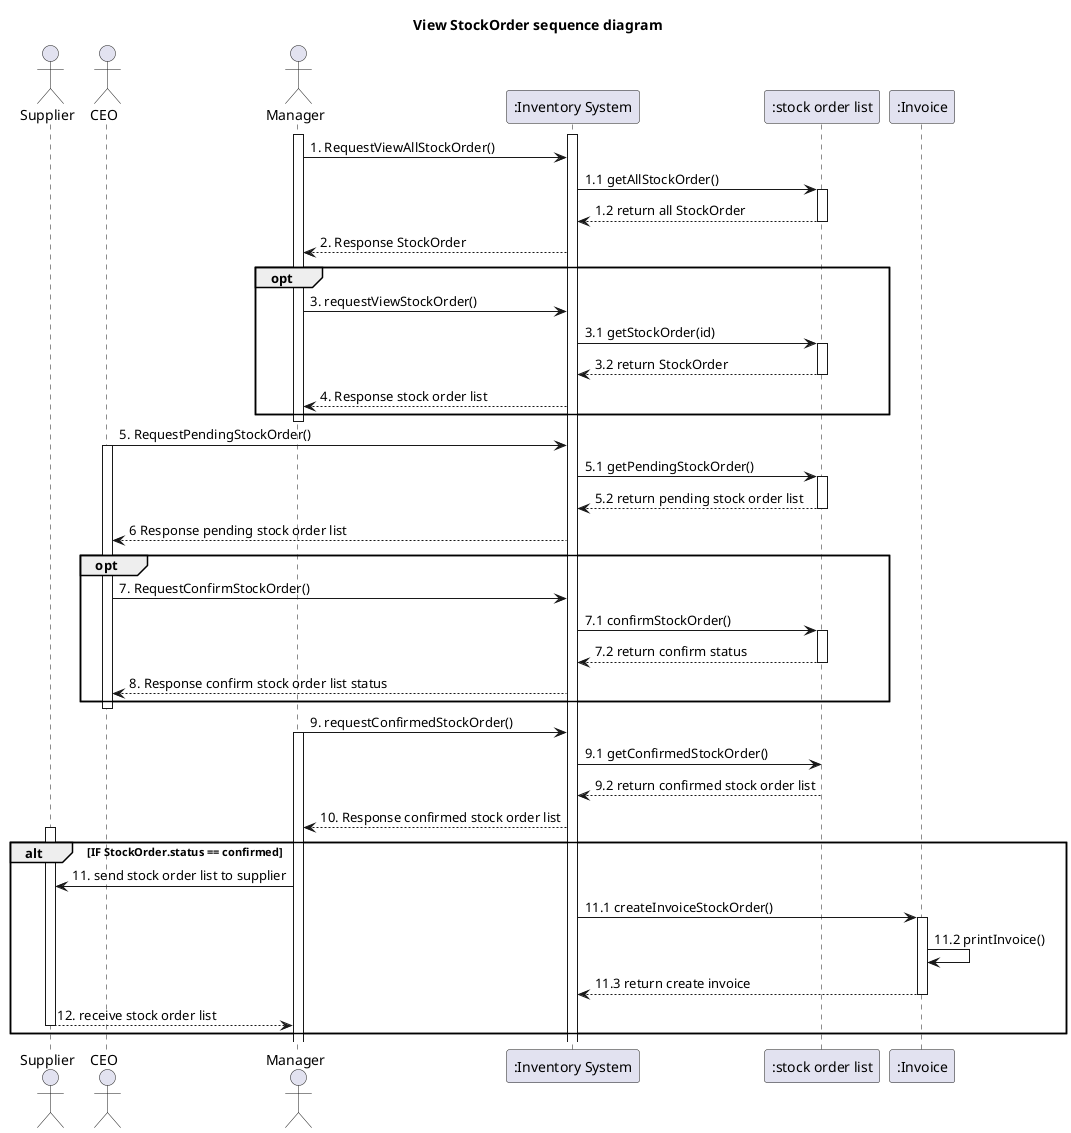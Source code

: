 @startuml
'example
title View StockOrder sequence diagram


actor Supplier as actorSupplier
actor CEO as actorCEO
actor Manager as actorManager
participant ":Inventory System" as InventorySystem
participant ":stock order list" as classStockOrder
participant ":Invoice" as classInvoice
activate actorManager

activate InventorySystem
actorManager -> InventorySystem: 1. RequestViewAllStockOrder()

'-------------- START view product ---------------
InventorySystem -> classStockOrder: 1.1 getAllStockOrder()
activate classStockOrder

classStockOrder --> InventorySystem: 1.2 return all StockOrder
deactivate classStockOrder

InventorySystem --> actorManager : 2. Response StockOrder



opt
actorManager -> InventorySystem: 3. requestViewStockOrder()

InventorySystem -> classStockOrder: 3.1 getStockOrder(id)
activate classStockOrder

classStockOrder --> InventorySystem: 3.2 return StockOrder
deactivate classStockOrder


'-------------- END view product ---------------

InventorySystem --> actorManager : 4. Response stock order list


end
deactivate actorManager

actorCEO -> InventorySystem : 5. RequestPendingStockOrder()
activate actorCEO


InventorySystem -> classStockOrder : 5.1 getPendingStockOrder()
activate classStockOrder

classStockOrder --> InventorySystem : 5.2 return pending stock order list
deactivate classStockOrder

InventorySystem --> actorCEO : 6 Response pending stock order list

opt

actorCEO -> InventorySystem : 7. RequestConfirmStockOrder()


InventorySystem -> classStockOrder : 7.1 confirmStockOrder()
activate classStockOrder

classStockOrder --> InventorySystem : 7.2 return confirm status
deactivate classStockOrder

InventorySystem --> actorCEO : 8. Response confirm stock order list status

end
deactivate actorCEO

actorManager -> InventorySystem : 9. requestConfirmedStockOrder()
activate actorManager

InventorySystem -> classStockOrder : 9.1 getConfirmedStockOrder()
classStockOrder --> InventorySystem : 9.2 return confirmed stock order list

InventorySystem --> actorManager : 10. Response confirmed stock order list

alt IF StockOrder.status == confirmed

activate actorSupplier

actorManager -> actorSupplier : 11. send stock order list to supplier
InventorySystem -> classInvoice : 11.1 createInvoiceStockOrder()
activate classInvoice
classInvoice -> classInvoice : 11.2 printInvoice()
classInvoice --> InventorySystem : 11.3 return create invoice
deactivate classInvoice
actorSupplier --> actorManager : 12. receive stock order list
deactivate actorSupplier

end


@enduml